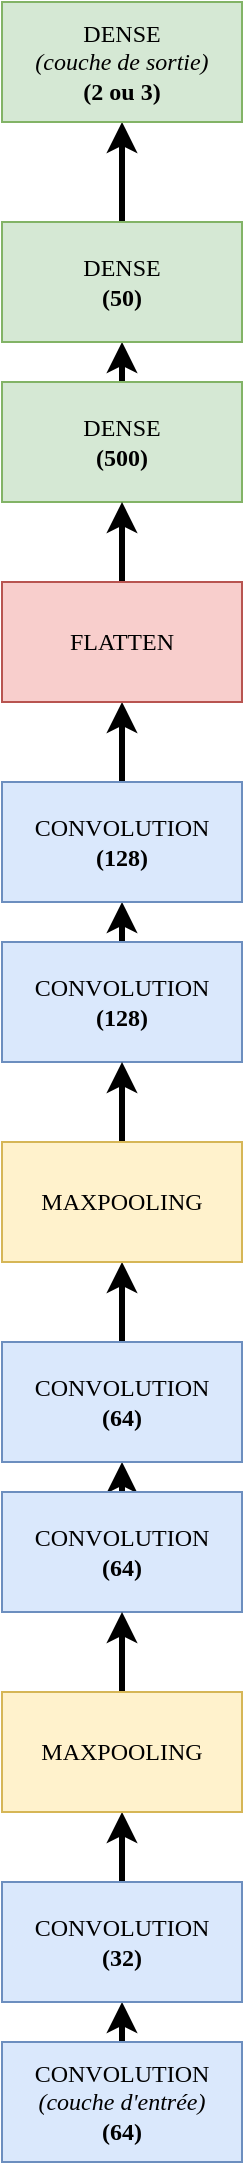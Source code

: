 <mxfile version="13.6.2" type="device" pages="2"><diagram id="00Otvtv3kpeO-yfdXEUo" name="Page-1"><mxGraphModel dx="1072" dy="952" grid="1" gridSize="10" guides="1" tooltips="1" connect="1" arrows="1" fold="1" page="1" pageScale="1" pageWidth="827" pageHeight="1169" math="0" shadow="0"><root><mxCell id="UKNlv2apCD9zDsKlRs_M-0"/><mxCell id="UKNlv2apCD9zDsKlRs_M-1" parent="UKNlv2apCD9zDsKlRs_M-0"/><mxCell id="UKNlv2apCD9zDsKlRs_M-2" style="edgeStyle=orthogonalEdgeStyle;rounded=0;orthogonalLoop=1;jettySize=auto;html=1;exitX=0.5;exitY=0;exitDx=0;exitDy=0;entryX=0.5;entryY=1;entryDx=0;entryDy=0;strokeWidth=3;" parent="UKNlv2apCD9zDsKlRs_M-1" source="UKNlv2apCD9zDsKlRs_M-3" target="UKNlv2apCD9zDsKlRs_M-5" edge="1"><mxGeometry relative="1" as="geometry"/></mxCell><mxCell id="UKNlv2apCD9zDsKlRs_M-3" value="&lt;font face=&quot;Iwona&quot;&gt;CONVOLUTION&lt;br&gt;&lt;i&gt;(couche d'entrée)&lt;/i&gt;&lt;br&gt;&lt;b&gt;(64)&lt;/b&gt;&lt;br&gt;&lt;/font&gt;" style="rounded=0;whiteSpace=wrap;html=1;rotation=0;fillColor=#dae8fc;strokeColor=#6c8ebf;" parent="UKNlv2apCD9zDsKlRs_M-1" vertex="1"><mxGeometry x="360" y="1080" width="120" height="60" as="geometry"/></mxCell><mxCell id="UKNlv2apCD9zDsKlRs_M-23" style="edgeStyle=orthogonalEdgeStyle;rounded=0;orthogonalLoop=1;jettySize=auto;html=1;exitX=0.5;exitY=0;exitDx=0;exitDy=0;entryX=0.5;entryY=1;entryDx=0;entryDy=0;strokeWidth=3;" parent="UKNlv2apCD9zDsKlRs_M-1" source="UKNlv2apCD9zDsKlRs_M-5" target="UKNlv2apCD9zDsKlRs_M-21" edge="1"><mxGeometry relative="1" as="geometry"/></mxCell><mxCell id="UKNlv2apCD9zDsKlRs_M-5" value="&lt;span style=&quot;font-family: &amp;#34;iwona&amp;#34;&quot;&gt;CONVOLUTION&lt;/span&gt;&lt;font face=&quot;Iwona&quot;&gt;&lt;br&gt;&lt;b&gt;(32)&lt;/b&gt;&lt;br&gt;&lt;/font&gt;" style="rounded=0;whiteSpace=wrap;html=1;rotation=0;fillColor=#dae8fc;strokeColor=#6c8ebf;" parent="UKNlv2apCD9zDsKlRs_M-1" vertex="1"><mxGeometry x="360" y="1000" width="120" height="60" as="geometry"/></mxCell><mxCell id="UKNlv2apCD9zDsKlRs_M-6" style="edgeStyle=orthogonalEdgeStyle;rounded=0;orthogonalLoop=1;jettySize=auto;html=1;exitX=0.5;exitY=0;exitDx=0;exitDy=0;entryX=0.5;entryY=1;entryDx=0;entryDy=0;strokeWidth=3;" parent="UKNlv2apCD9zDsKlRs_M-1" source="UKNlv2apCD9zDsKlRs_M-7" target="UKNlv2apCD9zDsKlRs_M-9" edge="1"><mxGeometry relative="1" as="geometry"/></mxCell><mxCell id="UKNlv2apCD9zDsKlRs_M-7" value="&lt;span style=&quot;font-family: &amp;#34;iwona&amp;#34;&quot;&gt;CONVOLUTION&lt;/span&gt;&lt;font face=&quot;Iwona&quot;&gt;&lt;br&gt;&lt;/font&gt;&lt;b style=&quot;font-family: &amp;#34;iwona&amp;#34;&quot;&gt;(64)&lt;/b&gt;&lt;font face=&quot;Iwona&quot;&gt;&lt;br&gt;&lt;/font&gt;" style="rounded=0;whiteSpace=wrap;html=1;rotation=0;fillColor=#dae8fc;strokeColor=#6c8ebf;" parent="UKNlv2apCD9zDsKlRs_M-1" vertex="1"><mxGeometry x="360" y="805" width="120" height="60" as="geometry"/></mxCell><mxCell id="UKNlv2apCD9zDsKlRs_M-25" style="edgeStyle=orthogonalEdgeStyle;rounded=0;orthogonalLoop=1;jettySize=auto;html=1;exitX=0.5;exitY=0;exitDx=0;exitDy=0;entryX=0.5;entryY=1;entryDx=0;entryDy=0;strokeWidth=3;" parent="UKNlv2apCD9zDsKlRs_M-1" source="UKNlv2apCD9zDsKlRs_M-9" target="UKNlv2apCD9zDsKlRs_M-22" edge="1"><mxGeometry relative="1" as="geometry"/></mxCell><mxCell id="UKNlv2apCD9zDsKlRs_M-9" value="&lt;span style=&quot;font-family: &amp;#34;iwona&amp;#34;&quot;&gt;CONVOLUTION&lt;/span&gt;&lt;font face=&quot;Iwona&quot;&gt;&lt;br&gt;&lt;/font&gt;&lt;b style=&quot;font-family: &amp;#34;iwona&amp;#34;&quot;&gt;(64)&lt;/b&gt;&lt;font face=&quot;Iwona&quot;&gt;&lt;br&gt;&lt;/font&gt;" style="rounded=0;whiteSpace=wrap;html=1;rotation=0;fillColor=#dae8fc;strokeColor=#6c8ebf;" parent="UKNlv2apCD9zDsKlRs_M-1" vertex="1"><mxGeometry x="360" y="730" width="120" height="60" as="geometry"/></mxCell><mxCell id="UKNlv2apCD9zDsKlRs_M-10" style="edgeStyle=orthogonalEdgeStyle;rounded=0;orthogonalLoop=1;jettySize=auto;html=1;exitX=0.5;exitY=0;exitDx=0;exitDy=0;entryX=0.5;entryY=1;entryDx=0;entryDy=0;strokeWidth=3;" parent="UKNlv2apCD9zDsKlRs_M-1" source="UKNlv2apCD9zDsKlRs_M-11" target="UKNlv2apCD9zDsKlRs_M-13" edge="1"><mxGeometry relative="1" as="geometry"/></mxCell><mxCell id="UKNlv2apCD9zDsKlRs_M-11" value="&lt;span style=&quot;font-family: &amp;#34;iwona&amp;#34;&quot;&gt;CONVOLUTION&lt;/span&gt;&lt;font face=&quot;Iwona&quot;&gt;&lt;br&gt;&lt;/font&gt;&lt;b style=&quot;font-family: &amp;#34;iwona&amp;#34;&quot;&gt;(128)&lt;/b&gt;&lt;font face=&quot;Iwona&quot;&gt;&lt;br&gt;&lt;/font&gt;" style="rounded=0;whiteSpace=wrap;html=1;rotation=0;fillColor=#dae8fc;strokeColor=#6c8ebf;" parent="UKNlv2apCD9zDsKlRs_M-1" vertex="1"><mxGeometry x="360" y="530" width="120" height="60" as="geometry"/></mxCell><mxCell id="UKNlv2apCD9zDsKlRs_M-12" style="edgeStyle=orthogonalEdgeStyle;rounded=0;orthogonalLoop=1;jettySize=auto;html=1;exitX=0.5;exitY=0;exitDx=0;exitDy=0;entryX=0.5;entryY=1;entryDx=0;entryDy=0;strokeWidth=3;" parent="UKNlv2apCD9zDsKlRs_M-1" source="UKNlv2apCD9zDsKlRs_M-13" target="UKNlv2apCD9zDsKlRs_M-19" edge="1"><mxGeometry relative="1" as="geometry"/></mxCell><mxCell id="UKNlv2apCD9zDsKlRs_M-13" value="&lt;span style=&quot;font-family: &amp;#34;iwona&amp;#34;&quot;&gt;CONVOLUTION&lt;/span&gt;&lt;font face=&quot;Iwona&quot;&gt;&lt;br&gt;&lt;/font&gt;&lt;b style=&quot;font-family: &amp;#34;iwona&amp;#34;&quot;&gt;(128)&lt;/b&gt;&lt;font face=&quot;Iwona&quot;&gt;&lt;br&gt;&lt;/font&gt;" style="rounded=0;whiteSpace=wrap;html=1;rotation=0;fillColor=#dae8fc;strokeColor=#6c8ebf;" parent="UKNlv2apCD9zDsKlRs_M-1" vertex="1"><mxGeometry x="360" y="450" width="120" height="60" as="geometry"/></mxCell><mxCell id="UKNlv2apCD9zDsKlRs_M-14" style="edgeStyle=orthogonalEdgeStyle;rounded=0;orthogonalLoop=1;jettySize=auto;html=1;exitX=0.5;exitY=0;exitDx=0;exitDy=0;entryX=0.5;entryY=1;entryDx=0;entryDy=0;strokeWidth=3;" parent="UKNlv2apCD9zDsKlRs_M-1" source="UKNlv2apCD9zDsKlRs_M-15" target="UKNlv2apCD9zDsKlRs_M-17" edge="1"><mxGeometry relative="1" as="geometry"/></mxCell><mxCell id="UKNlv2apCD9zDsKlRs_M-15" value="&lt;font face=&quot;Iwona&quot;&gt;DENSE&lt;br&gt;&lt;/font&gt;&lt;b style=&quot;font-family: &amp;#34;iwona&amp;#34;&quot;&gt;(500)&lt;/b&gt;&lt;font face=&quot;Iwona&quot;&gt;&lt;br&gt;&lt;/font&gt;" style="rounded=0;whiteSpace=wrap;html=1;rotation=0;fillColor=#d5e8d4;strokeColor=#82b366;" parent="UKNlv2apCD9zDsKlRs_M-1" vertex="1"><mxGeometry x="360" y="250" width="120" height="60" as="geometry"/></mxCell><mxCell id="UKNlv2apCD9zDsKlRs_M-16" style="edgeStyle=orthogonalEdgeStyle;rounded=0;orthogonalLoop=1;jettySize=auto;html=1;exitX=0.5;exitY=0;exitDx=0;exitDy=0;entryX=0.5;entryY=1;entryDx=0;entryDy=0;strokeWidth=3;" parent="UKNlv2apCD9zDsKlRs_M-1" source="UKNlv2apCD9zDsKlRs_M-17" target="UKNlv2apCD9zDsKlRs_M-20" edge="1"><mxGeometry relative="1" as="geometry"/></mxCell><mxCell id="UKNlv2apCD9zDsKlRs_M-17" value="&lt;font face=&quot;Iwona&quot;&gt;DENSE&lt;br&gt;&lt;/font&gt;&lt;b style=&quot;font-family: &amp;#34;iwona&amp;#34;&quot;&gt;(50)&lt;/b&gt;&lt;font face=&quot;Iwona&quot;&gt;&lt;br&gt;&lt;/font&gt;" style="rounded=0;whiteSpace=wrap;html=1;rotation=0;fillColor=#d5e8d4;strokeColor=#82b366;" parent="UKNlv2apCD9zDsKlRs_M-1" vertex="1"><mxGeometry x="360" y="170" width="120" height="60" as="geometry"/></mxCell><mxCell id="UKNlv2apCD9zDsKlRs_M-18" style="edgeStyle=orthogonalEdgeStyle;rounded=0;orthogonalLoop=1;jettySize=auto;html=1;exitX=0.5;exitY=0;exitDx=0;exitDy=0;entryX=0.5;entryY=1;entryDx=0;entryDy=0;strokeWidth=3;" parent="UKNlv2apCD9zDsKlRs_M-1" source="UKNlv2apCD9zDsKlRs_M-19" target="UKNlv2apCD9zDsKlRs_M-15" edge="1"><mxGeometry relative="1" as="geometry"/></mxCell><mxCell id="UKNlv2apCD9zDsKlRs_M-19" value="&lt;font face=&quot;Iwona&quot;&gt;FLATTEN&lt;/font&gt;" style="rounded=0;whiteSpace=wrap;html=1;rotation=0;fillColor=#f8cecc;strokeColor=#b85450;" parent="UKNlv2apCD9zDsKlRs_M-1" vertex="1"><mxGeometry x="360" y="350" width="120" height="60" as="geometry"/></mxCell><mxCell id="UKNlv2apCD9zDsKlRs_M-20" value="&lt;font face=&quot;Iwona&quot;&gt;DENSE&lt;br&gt;&lt;i&gt;(couche de sortie)&lt;br&gt;&lt;/i&gt;&lt;/font&gt;&lt;b style=&quot;font-family: &amp;#34;iwona&amp;#34;&quot;&gt;(2 ou 3)&lt;/b&gt;&lt;font face=&quot;Iwona&quot;&gt;&lt;i&gt;&lt;br&gt;&lt;/i&gt;&lt;/font&gt;" style="rounded=0;whiteSpace=wrap;html=1;rotation=0;fillColor=#d5e8d4;strokeColor=#82b366;" parent="UKNlv2apCD9zDsKlRs_M-1" vertex="1"><mxGeometry x="360" y="60" width="120" height="60" as="geometry"/></mxCell><mxCell id="UKNlv2apCD9zDsKlRs_M-24" style="edgeStyle=orthogonalEdgeStyle;rounded=0;orthogonalLoop=1;jettySize=auto;html=1;exitX=0.5;exitY=0;exitDx=0;exitDy=0;entryX=0.5;entryY=1;entryDx=0;entryDy=0;strokeWidth=3;" parent="UKNlv2apCD9zDsKlRs_M-1" source="UKNlv2apCD9zDsKlRs_M-21" target="UKNlv2apCD9zDsKlRs_M-7" edge="1"><mxGeometry relative="1" as="geometry"/></mxCell><mxCell id="UKNlv2apCD9zDsKlRs_M-21" value="&lt;font face=&quot;Iwona&quot;&gt;MAXPOOLING&lt;br&gt;&lt;/font&gt;" style="rounded=0;whiteSpace=wrap;html=1;rotation=0;fillColor=#fff2cc;strokeColor=#d6b656;" parent="UKNlv2apCD9zDsKlRs_M-1" vertex="1"><mxGeometry x="360" y="905" width="120" height="60" as="geometry"/></mxCell><mxCell id="UKNlv2apCD9zDsKlRs_M-26" style="edgeStyle=orthogonalEdgeStyle;rounded=0;orthogonalLoop=1;jettySize=auto;html=1;exitX=0.5;exitY=0;exitDx=0;exitDy=0;entryX=0.5;entryY=1;entryDx=0;entryDy=0;strokeWidth=3;" parent="UKNlv2apCD9zDsKlRs_M-1" source="UKNlv2apCD9zDsKlRs_M-22" target="UKNlv2apCD9zDsKlRs_M-11" edge="1"><mxGeometry relative="1" as="geometry"/></mxCell><mxCell id="UKNlv2apCD9zDsKlRs_M-22" value="&lt;span style=&quot;font-family: &amp;#34;iwona&amp;#34;&quot;&gt;MAXPOOLING&lt;/span&gt;&lt;font face=&quot;Iwona&quot;&gt;&lt;br&gt;&lt;/font&gt;" style="rounded=0;whiteSpace=wrap;html=1;rotation=0;fillColor=#fff2cc;strokeColor=#d6b656;" parent="UKNlv2apCD9zDsKlRs_M-1" vertex="1"><mxGeometry x="360" y="630" width="120" height="60" as="geometry"/></mxCell></root></mxGraphModel></diagram><diagram id="0EW_c9BP7bmkgiEVMeh-" name="Page-2"><mxGraphModel dx="1072" dy="952" grid="1" gridSize="10" guides="1" tooltips="1" connect="1" arrows="1" fold="1" page="1" pageScale="1" pageWidth="827" pageHeight="1169" math="0" shadow="0"><root><mxCell id="0"/><mxCell id="1" parent="0"/><mxCell id="70BdA8RGIk_mEvbbExjK-1" style="edgeStyle=orthogonalEdgeStyle;rounded=0;orthogonalLoop=1;jettySize=auto;html=1;exitX=0.5;exitY=0;exitDx=0;exitDy=0;entryX=0.5;entryY=1;entryDx=0;entryDy=0;strokeWidth=3;" edge="1" parent="1" source="70BdA8RGIk_mEvbbExjK-2" target="70BdA8RGIk_mEvbbExjK-4"><mxGeometry relative="1" as="geometry"/></mxCell><mxCell id="70BdA8RGIk_mEvbbExjK-2" value="&lt;font face=&quot;Iwona&quot;&gt;CONVOLUTION&lt;br&gt;&lt;i&gt;(couche d'entrée)&lt;/i&gt;&lt;br&gt;&lt;b&gt;(64)&lt;/b&gt;&lt;br&gt;&lt;/font&gt;" style="rounded=0;whiteSpace=wrap;html=1;rotation=0;fillColor=#dae8fc;strokeColor=#6c8ebf;" vertex="1" parent="1"><mxGeometry x="360" y="1080" width="120" height="60" as="geometry"/></mxCell><mxCell id="70BdA8RGIk_mEvbbExjK-3" style="edgeStyle=orthogonalEdgeStyle;rounded=0;orthogonalLoop=1;jettySize=auto;html=1;exitX=0.5;exitY=0;exitDx=0;exitDy=0;entryX=0.5;entryY=1;entryDx=0;entryDy=0;strokeWidth=3;" edge="1" parent="1" source="70BdA8RGIk_mEvbbExjK-4"><mxGeometry relative="1" as="geometry"><mxPoint x="420" y="965" as="targetPoint"/></mxGeometry></mxCell><mxCell id="70BdA8RGIk_mEvbbExjK-4" value="&lt;span style=&quot;font-family: &amp;#34;iwona&amp;#34;&quot;&gt;CONVOLUTION&lt;/span&gt;&lt;font face=&quot;Iwona&quot;&gt;&lt;br&gt;&lt;b&gt;(32)&lt;/b&gt;&lt;br&gt;&lt;/font&gt;" style="rounded=0;whiteSpace=wrap;html=1;rotation=0;fillColor=#dae8fc;strokeColor=#6c8ebf;" vertex="1" parent="1"><mxGeometry x="360" y="1000" width="120" height="60" as="geometry"/></mxCell><mxCell id="70BdA8RGIk_mEvbbExjK-5" style="edgeStyle=orthogonalEdgeStyle;rounded=0;orthogonalLoop=1;jettySize=auto;html=1;exitX=0.5;exitY=0;exitDx=0;exitDy=0;entryX=0.5;entryY=1;entryDx=0;entryDy=0;strokeWidth=3;" edge="1" parent="1" source="70BdA8RGIk_mEvbbExjK-6" target="70BdA8RGIk_mEvbbExjK-8"><mxGeometry relative="1" as="geometry"/></mxCell><mxCell id="70BdA8RGIk_mEvbbExjK-6" value="&lt;span style=&quot;font-family: &amp;#34;iwona&amp;#34;&quot;&gt;CONVOLUTION&lt;/span&gt;&lt;font face=&quot;Iwona&quot;&gt;&lt;br&gt;&lt;/font&gt;&lt;b style=&quot;font-family: &amp;#34;iwona&amp;#34;&quot;&gt;(64)&lt;/b&gt;&lt;font face=&quot;Iwona&quot;&gt;&lt;br&gt;&lt;/font&gt;" style="rounded=0;whiteSpace=wrap;html=1;rotation=0;fillColor=#dae8fc;strokeColor=#6c8ebf;" vertex="1" parent="1"><mxGeometry x="360" y="905" width="120" height="60" as="geometry"/></mxCell><mxCell id="70BdA8RGIk_mEvbbExjK-7" style="edgeStyle=orthogonalEdgeStyle;rounded=0;orthogonalLoop=1;jettySize=auto;html=1;exitX=0.5;exitY=0;exitDx=0;exitDy=0;entryX=0.5;entryY=1;entryDx=0;entryDy=0;strokeWidth=3;" edge="1" parent="1" source="70BdA8RGIk_mEvbbExjK-8"><mxGeometry relative="1" as="geometry"><mxPoint x="420" y="790" as="targetPoint"/></mxGeometry></mxCell><mxCell id="70BdA8RGIk_mEvbbExjK-8" value="&lt;span style=&quot;font-family: &amp;#34;iwona&amp;#34;&quot;&gt;CONVOLUTION&lt;/span&gt;&lt;font face=&quot;Iwona&quot;&gt;&lt;br&gt;&lt;/font&gt;&lt;b style=&quot;font-family: &amp;#34;iwona&amp;#34;&quot;&gt;(64)&lt;/b&gt;&lt;font face=&quot;Iwona&quot;&gt;&lt;br&gt;&lt;/font&gt;" style="rounded=0;whiteSpace=wrap;html=1;rotation=0;fillColor=#dae8fc;strokeColor=#6c8ebf;" vertex="1" parent="1"><mxGeometry x="360" y="830" width="120" height="60" as="geometry"/></mxCell><mxCell id="70BdA8RGIk_mEvbbExjK-9" style="edgeStyle=orthogonalEdgeStyle;rounded=0;orthogonalLoop=1;jettySize=auto;html=1;exitX=0.5;exitY=0;exitDx=0;exitDy=0;entryX=0.5;entryY=1;entryDx=0;entryDy=0;strokeWidth=3;" edge="1" parent="1" source="70BdA8RGIk_mEvbbExjK-10" target="70BdA8RGIk_mEvbbExjK-12"><mxGeometry relative="1" as="geometry"/></mxCell><mxCell id="70BdA8RGIk_mEvbbExjK-10" value="&lt;span style=&quot;font-family: &amp;#34;iwona&amp;#34;&quot;&gt;CONVOLUTION&lt;/span&gt;&lt;font face=&quot;Iwona&quot;&gt;&lt;br&gt;&lt;/font&gt;&lt;b style=&quot;font-family: &amp;#34;iwona&amp;#34;&quot;&gt;(128)&lt;/b&gt;&lt;font face=&quot;Iwona&quot;&gt;&lt;br&gt;&lt;/font&gt;" style="rounded=0;whiteSpace=wrap;html=1;rotation=0;fillColor=#dae8fc;strokeColor=#6c8ebf;" vertex="1" parent="1"><mxGeometry x="360" y="730" width="120" height="60" as="geometry"/></mxCell><mxCell id="70BdA8RGIk_mEvbbExjK-11" style="edgeStyle=orthogonalEdgeStyle;rounded=0;orthogonalLoop=1;jettySize=auto;html=1;exitX=0.5;exitY=0;exitDx=0;exitDy=0;entryX=0.5;entryY=1;entryDx=0;entryDy=0;strokeWidth=3;" edge="1" parent="1" source="70BdA8RGIk_mEvbbExjK-12" target="70BdA8RGIk_mEvbbExjK-18"><mxGeometry relative="1" as="geometry"/></mxCell><mxCell id="70BdA8RGIk_mEvbbExjK-12" value="&lt;span style=&quot;font-family: &amp;#34;iwona&amp;#34;&quot;&gt;CONVOLUTION&lt;/span&gt;&lt;font face=&quot;Iwona&quot;&gt;&lt;br&gt;&lt;/font&gt;&lt;b style=&quot;font-family: &amp;#34;iwona&amp;#34;&quot;&gt;(128)&lt;/b&gt;&lt;font face=&quot;Iwona&quot;&gt;&lt;br&gt;&lt;/font&gt;" style="rounded=0;whiteSpace=wrap;html=1;rotation=0;fillColor=#dae8fc;strokeColor=#6c8ebf;" vertex="1" parent="1"><mxGeometry x="360" y="650" width="120" height="60" as="geometry"/></mxCell><mxCell id="70BdA8RGIk_mEvbbExjK-13" style="edgeStyle=orthogonalEdgeStyle;rounded=0;orthogonalLoop=1;jettySize=auto;html=1;exitX=0.5;exitY=0;exitDx=0;exitDy=0;entryX=0.5;entryY=1;entryDx=0;entryDy=0;strokeWidth=3;" edge="1" parent="1" source="70BdA8RGIk_mEvbbExjK-14" target="70BdA8RGIk_mEvbbExjK-16"><mxGeometry relative="1" as="geometry"/></mxCell><mxCell id="70BdA8RGIk_mEvbbExjK-14" value="&lt;font face=&quot;Iwona&quot;&gt;DENSE&lt;br&gt;&lt;/font&gt;&lt;b style=&quot;font-family: &amp;#34;iwona&amp;#34;&quot;&gt;(500)&lt;/b&gt;&lt;font face=&quot;Iwona&quot;&gt;&lt;br&gt;&lt;/font&gt;" style="rounded=0;whiteSpace=wrap;html=1;rotation=0;fillColor=#d5e8d4;strokeColor=#82b366;" vertex="1" parent="1"><mxGeometry x="360" y="450" width="120" height="60" as="geometry"/></mxCell><mxCell id="70BdA8RGIk_mEvbbExjK-15" style="edgeStyle=orthogonalEdgeStyle;rounded=0;orthogonalLoop=1;jettySize=auto;html=1;exitX=0.5;exitY=0;exitDx=0;exitDy=0;entryX=0.5;entryY=1;entryDx=0;entryDy=0;strokeWidth=3;" edge="1" parent="1" source="70BdA8RGIk_mEvbbExjK-16" target="70BdA8RGIk_mEvbbExjK-19"><mxGeometry relative="1" as="geometry"/></mxCell><mxCell id="70BdA8RGIk_mEvbbExjK-16" value="&lt;font face=&quot;Iwona&quot;&gt;DENSE&lt;br&gt;&lt;/font&gt;&lt;b style=&quot;font-family: &amp;#34;iwona&amp;#34;&quot;&gt;(50)&lt;/b&gt;&lt;font face=&quot;Iwona&quot;&gt;&lt;br&gt;&lt;/font&gt;" style="rounded=0;whiteSpace=wrap;html=1;rotation=0;fillColor=#d5e8d4;strokeColor=#82b366;" vertex="1" parent="1"><mxGeometry x="360" y="370" width="120" height="60" as="geometry"/></mxCell><mxCell id="70BdA8RGIk_mEvbbExjK-17" style="edgeStyle=orthogonalEdgeStyle;rounded=0;orthogonalLoop=1;jettySize=auto;html=1;exitX=0.5;exitY=0;exitDx=0;exitDy=0;entryX=0.5;entryY=1;entryDx=0;entryDy=0;strokeWidth=3;" edge="1" parent="1" source="70BdA8RGIk_mEvbbExjK-18" target="70BdA8RGIk_mEvbbExjK-14"><mxGeometry relative="1" as="geometry"/></mxCell><mxCell id="70BdA8RGIk_mEvbbExjK-18" value="&lt;font face=&quot;Iwona&quot;&gt;FLATTEN&lt;/font&gt;" style="rounded=0;whiteSpace=wrap;html=1;rotation=0;fillColor=#f8cecc;strokeColor=#b85450;" vertex="1" parent="1"><mxGeometry x="360" y="550" width="120" height="60" as="geometry"/></mxCell><mxCell id="70BdA8RGIk_mEvbbExjK-19" value="&lt;font face=&quot;Iwona&quot;&gt;DENSE&lt;br&gt;&lt;i&gt;(couche de sortie)&lt;br&gt;&lt;/i&gt;&lt;/font&gt;&lt;b style=&quot;font-family: &amp;#34;iwona&amp;#34;&quot;&gt;(2 ou 3)&lt;/b&gt;&lt;font face=&quot;Iwona&quot;&gt;&lt;i&gt;&lt;br&gt;&lt;/i&gt;&lt;/font&gt;" style="rounded=0;whiteSpace=wrap;html=1;rotation=0;fillColor=#d5e8d4;strokeColor=#82b366;" vertex="1" parent="1"><mxGeometry x="360" y="260" width="120" height="60" as="geometry"/></mxCell></root></mxGraphModel></diagram></mxfile>